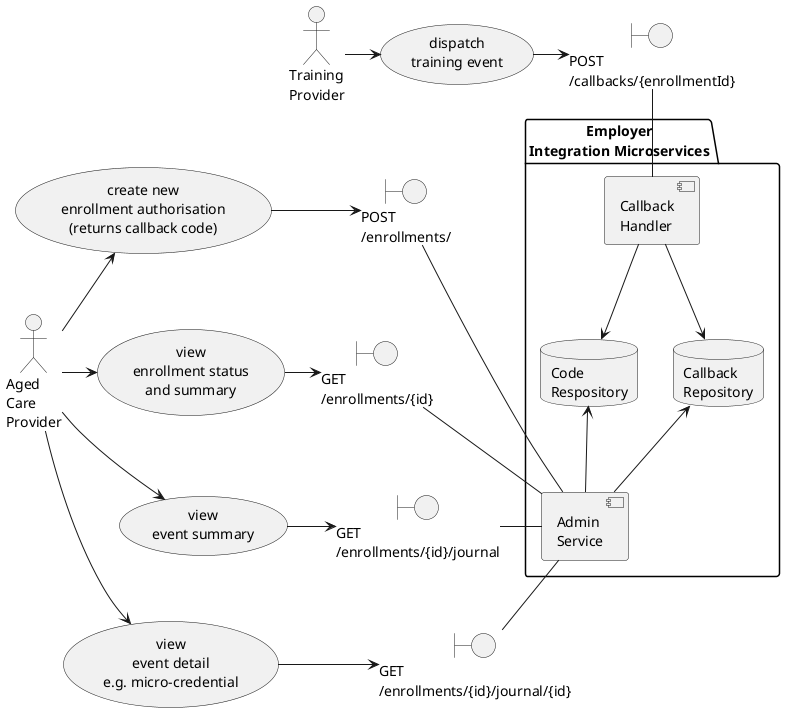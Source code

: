 @startuml

   package "Employer\nIntegration Microservices" {
       database "Callback\nRepository" as cbq
       component "Callback\nHandler" as cbh
       cbh -down-> cbq
       component "Callback\nHandler" as cbh
       component "Admin\nService" as emp_admin
       emp_admin -up-> cbq
       database "Code\nRespository" as config
       cbh -down-> config
       emp_admin -up-> config
   }

   usecase "create new\nenrollment authorisation\n(returns callback code)" as uc1
   boundary "POST\n/enrollments/" as post_enrollment
   uc1 -right-> post_enrollment
   post_enrollment -down- emp_admin

   usecase "view\nenrollment status\nand summary" as uc2
   boundary "GET\n/enrollments/{id}" as get_enrollment
   uc2 -right-> get_enrollment
   get_enrollment -down- emp_admin

   usecase "view\nevent summary" as uc3
   boundary "GET\n/enrollments/{id}/journal" as get_journal
   uc3 -right-> get_journal
   get_journal -right- emp_admin

   usecase "view\nevent detail\ne.g. micro-credential" as uc5
   boundary "GET\n/enrollments/{id}/journal/{id}" as get_event
   uc5 -right-> get_event
   get_event -up- emp_admin

   actor "Aged\nCare\nProvider" as ac
   ac -up-> uc1
   ac -right-> uc2
   ac -down-> uc3
   ac -down-> uc5

   actor "Training\nProvider" as tp
   usecase "dispatch\ntraining event" as uc4
   boundary "POST\n/callbacks/{enrollmentId}" as cbapi
   tp -right-> uc4
   uc4 -right-> cbapi
   cbapi -down- cbh

@enduml